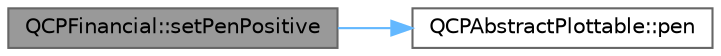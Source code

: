 digraph "QCPFinancial::setPenPositive"
{
 // LATEX_PDF_SIZE
  bgcolor="transparent";
  edge [fontname=Helvetica,fontsize=10,labelfontname=Helvetica,labelfontsize=10];
  node [fontname=Helvetica,fontsize=10,shape=box,height=0.2,width=0.4];
  rankdir="LR";
  Node1 [label="QCPFinancial::setPenPositive",height=0.2,width=0.4,color="gray40", fillcolor="grey60", style="filled", fontcolor="black",tooltip=" "];
  Node1 -> Node2 [color="steelblue1",style="solid"];
  Node2 [label="QCPAbstractPlottable::pen",height=0.2,width=0.4,color="grey40", fillcolor="white", style="filled",URL="$class_q_c_p_abstract_plottable.html#ad5972efc31344e5a7a78ab4f8864b2d3",tooltip=" "];
}
